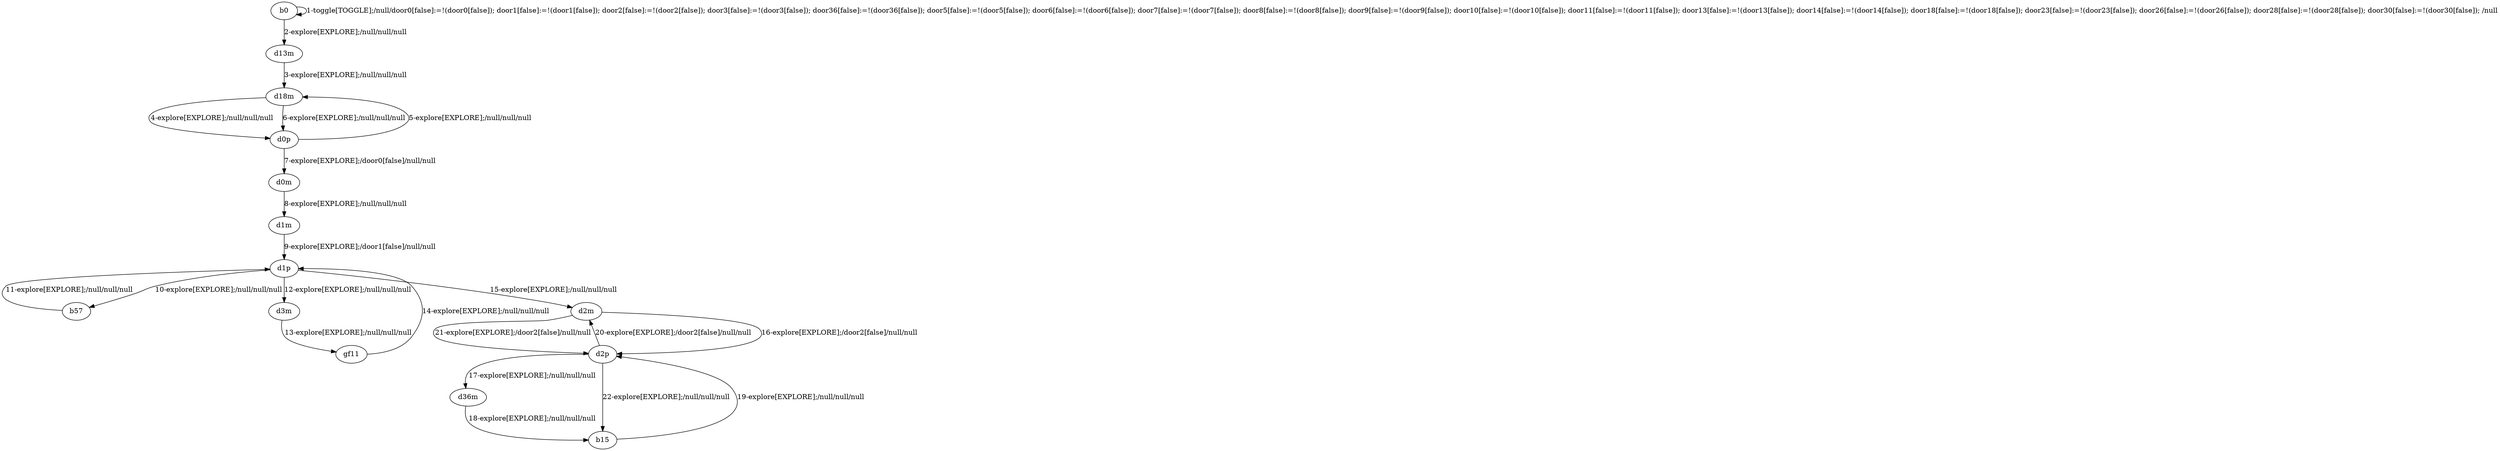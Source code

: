 # Total number of goals covered by this test: 1
# d2p --> b15

digraph g {
"b0" -> "b0" [label = "1-toggle[TOGGLE];/null/door0[false]:=!(door0[false]); door1[false]:=!(door1[false]); door2[false]:=!(door2[false]); door3[false]:=!(door3[false]); door36[false]:=!(door36[false]); door5[false]:=!(door5[false]); door6[false]:=!(door6[false]); door7[false]:=!(door7[false]); door8[false]:=!(door8[false]); door9[false]:=!(door9[false]); door10[false]:=!(door10[false]); door11[false]:=!(door11[false]); door13[false]:=!(door13[false]); door14[false]:=!(door14[false]); door18[false]:=!(door18[false]); door23[false]:=!(door23[false]); door26[false]:=!(door26[false]); door28[false]:=!(door28[false]); door30[false]:=!(door30[false]); /null"];
"b0" -> "d13m" [label = "2-explore[EXPLORE];/null/null/null"];
"d13m" -> "d18m" [label = "3-explore[EXPLORE];/null/null/null"];
"d18m" -> "d0p" [label = "4-explore[EXPLORE];/null/null/null"];
"d0p" -> "d18m" [label = "5-explore[EXPLORE];/null/null/null"];
"d18m" -> "d0p" [label = "6-explore[EXPLORE];/null/null/null"];
"d0p" -> "d0m" [label = "7-explore[EXPLORE];/door0[false]/null/null"];
"d0m" -> "d1m" [label = "8-explore[EXPLORE];/null/null/null"];
"d1m" -> "d1p" [label = "9-explore[EXPLORE];/door1[false]/null/null"];
"d1p" -> "b57" [label = "10-explore[EXPLORE];/null/null/null"];
"b57" -> "d1p" [label = "11-explore[EXPLORE];/null/null/null"];
"d1p" -> "d3m" [label = "12-explore[EXPLORE];/null/null/null"];
"d3m" -> "gf11" [label = "13-explore[EXPLORE];/null/null/null"];
"gf11" -> "d1p" [label = "14-explore[EXPLORE];/null/null/null"];
"d1p" -> "d2m" [label = "15-explore[EXPLORE];/null/null/null"];
"d2m" -> "d2p" [label = "16-explore[EXPLORE];/door2[false]/null/null"];
"d2p" -> "d36m" [label = "17-explore[EXPLORE];/null/null/null"];
"d36m" -> "b15" [label = "18-explore[EXPLORE];/null/null/null"];
"b15" -> "d2p" [label = "19-explore[EXPLORE];/null/null/null"];
"d2p" -> "d2m" [label = "20-explore[EXPLORE];/door2[false]/null/null"];
"d2m" -> "d2p" [label = "21-explore[EXPLORE];/door2[false]/null/null"];
"d2p" -> "b15" [label = "22-explore[EXPLORE];/null/null/null"];
}